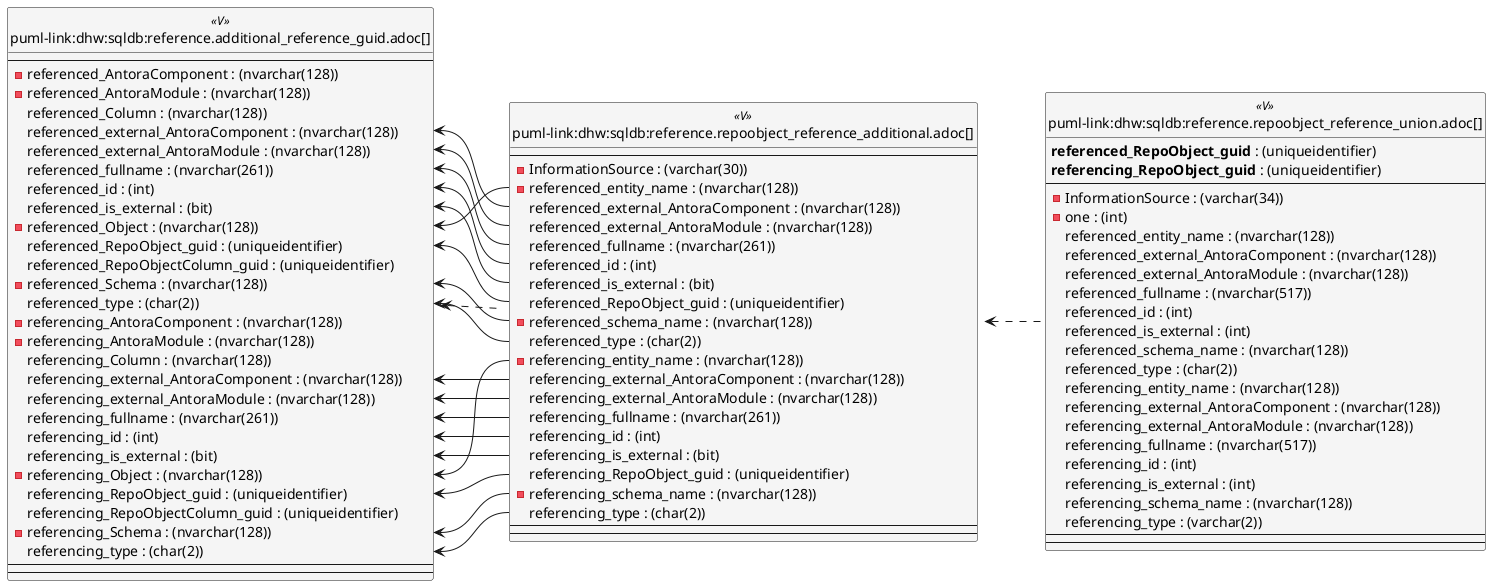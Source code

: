 @startuml
left to right direction
'top to bottom direction
hide circle
'avoide "." issues:
set namespaceSeparator none


skinparam class {
  BackgroundColor White
  BackgroundColor<<FN>> Yellow
  BackgroundColor<<FS>> Yellow
  BackgroundColor<<FT>> LightGray
  BackgroundColor<<IF>> Yellow
  BackgroundColor<<IS>> Yellow
  BackgroundColor<<P>> Aqua
  BackgroundColor<<PC>> Aqua
  BackgroundColor<<SN>> Yellow
  BackgroundColor<<SO>> SlateBlue
  BackgroundColor<<TF>> LightGray
  BackgroundColor<<TR>> Tomato
  BackgroundColor<<U>> White
  BackgroundColor<<V>> WhiteSmoke
  BackgroundColor<<X>> Aqua
  BackgroundColor<<external>> AliceBlue
}


entity "puml-link:dhw:sqldb:reference.additional_reference_guid.adoc[]" as reference.additional_Reference_guid << V >> {
  --
  - referenced_AntoraComponent : (nvarchar(128))
  - referenced_AntoraModule : (nvarchar(128))
  referenced_Column : (nvarchar(128))
  referenced_external_AntoraComponent : (nvarchar(128))
  referenced_external_AntoraModule : (nvarchar(128))
  referenced_fullname : (nvarchar(261))
  referenced_id : (int)
  referenced_is_external : (bit)
  - referenced_Object : (nvarchar(128))
  referenced_RepoObject_guid : (uniqueidentifier)
  referenced_RepoObjectColumn_guid : (uniqueidentifier)
  - referenced_Schema : (nvarchar(128))
  referenced_type : (char(2))
  - referencing_AntoraComponent : (nvarchar(128))
  - referencing_AntoraModule : (nvarchar(128))
  referencing_Column : (nvarchar(128))
  referencing_external_AntoraComponent : (nvarchar(128))
  referencing_external_AntoraModule : (nvarchar(128))
  referencing_fullname : (nvarchar(261))
  referencing_id : (int)
  referencing_is_external : (bit)
  - referencing_Object : (nvarchar(128))
  referencing_RepoObject_guid : (uniqueidentifier)
  referencing_RepoObjectColumn_guid : (uniqueidentifier)
  - referencing_Schema : (nvarchar(128))
  referencing_type : (char(2))
  --
  --
}

entity "puml-link:dhw:sqldb:reference.repoobject_reference_additional.adoc[]" as reference.RepoObject_reference_additional << V >> {
  --
  - InformationSource : (varchar(30))
  - referenced_entity_name : (nvarchar(128))
  referenced_external_AntoraComponent : (nvarchar(128))
  referenced_external_AntoraModule : (nvarchar(128))
  referenced_fullname : (nvarchar(261))
  referenced_id : (int)
  referenced_is_external : (bit)
  referenced_RepoObject_guid : (uniqueidentifier)
  - referenced_schema_name : (nvarchar(128))
  referenced_type : (char(2))
  - referencing_entity_name : (nvarchar(128))
  referencing_external_AntoraComponent : (nvarchar(128))
  referencing_external_AntoraModule : (nvarchar(128))
  referencing_fullname : (nvarchar(261))
  referencing_id : (int)
  referencing_is_external : (bit)
  referencing_RepoObject_guid : (uniqueidentifier)
  - referencing_schema_name : (nvarchar(128))
  referencing_type : (char(2))
  --
  --
}

entity "puml-link:dhw:sqldb:reference.repoobject_reference_union.adoc[]" as reference.RepoObject_reference_union << V >> {
  **referenced_RepoObject_guid** : (uniqueidentifier)
  **referencing_RepoObject_guid** : (uniqueidentifier)
  --
  - InformationSource : (varchar(34))
  - one : (int)
  referenced_entity_name : (nvarchar(128))
  referenced_external_AntoraComponent : (nvarchar(128))
  referenced_external_AntoraModule : (nvarchar(128))
  referenced_fullname : (nvarchar(517))
  referenced_id : (int)
  referenced_is_external : (int)
  referenced_schema_name : (nvarchar(128))
  referenced_type : (char(2))
  referencing_entity_name : (nvarchar(128))
  referencing_external_AntoraComponent : (nvarchar(128))
  referencing_external_AntoraModule : (nvarchar(128))
  referencing_fullname : (nvarchar(517))
  referencing_id : (int)
  referencing_is_external : (int)
  referencing_schema_name : (nvarchar(128))
  referencing_type : (varchar(2))
  --
  --
}

reference.additional_Reference_guid <.. reference.RepoObject_reference_additional
reference.RepoObject_reference_additional <.. reference.RepoObject_reference_union
"reference.additional_Reference_guid::referenced_external_AntoraComponent" <-- "reference.RepoObject_reference_additional::referenced_external_AntoraComponent"
"reference.additional_Reference_guid::referenced_external_AntoraModule" <-- "reference.RepoObject_reference_additional::referenced_external_AntoraModule"
"reference.additional_Reference_guid::referenced_fullname" <-- "reference.RepoObject_reference_additional::referenced_fullname"
"reference.additional_Reference_guid::referenced_id" <-- "reference.RepoObject_reference_additional::referenced_id"
"reference.additional_Reference_guid::referenced_is_external" <-- "reference.RepoObject_reference_additional::referenced_is_external"
"reference.additional_Reference_guid::referenced_Object" <-- "reference.RepoObject_reference_additional::referenced_entity_name"
"reference.additional_Reference_guid::referenced_RepoObject_guid" <-- "reference.RepoObject_reference_additional::referenced_RepoObject_guid"
"reference.additional_Reference_guid::referenced_Schema" <-- "reference.RepoObject_reference_additional::referenced_schema_name"
"reference.additional_Reference_guid::referenced_type" <-- "reference.RepoObject_reference_additional::referenced_type"
"reference.additional_Reference_guid::referencing_external_AntoraComponent" <-- "reference.RepoObject_reference_additional::referencing_external_AntoraComponent"
"reference.additional_Reference_guid::referencing_external_AntoraModule" <-- "reference.RepoObject_reference_additional::referencing_external_AntoraModule"
"reference.additional_Reference_guid::referencing_fullname" <-- "reference.RepoObject_reference_additional::referencing_fullname"
"reference.additional_Reference_guid::referencing_id" <-- "reference.RepoObject_reference_additional::referencing_id"
"reference.additional_Reference_guid::referencing_is_external" <-- "reference.RepoObject_reference_additional::referencing_is_external"
"reference.additional_Reference_guid::referencing_Object" <-- "reference.RepoObject_reference_additional::referencing_entity_name"
"reference.additional_Reference_guid::referencing_RepoObject_guid" <-- "reference.RepoObject_reference_additional::referencing_RepoObject_guid"
"reference.additional_Reference_guid::referencing_Schema" <-- "reference.RepoObject_reference_additional::referencing_schema_name"
"reference.additional_Reference_guid::referencing_type" <-- "reference.RepoObject_reference_additional::referencing_type"
@enduml

